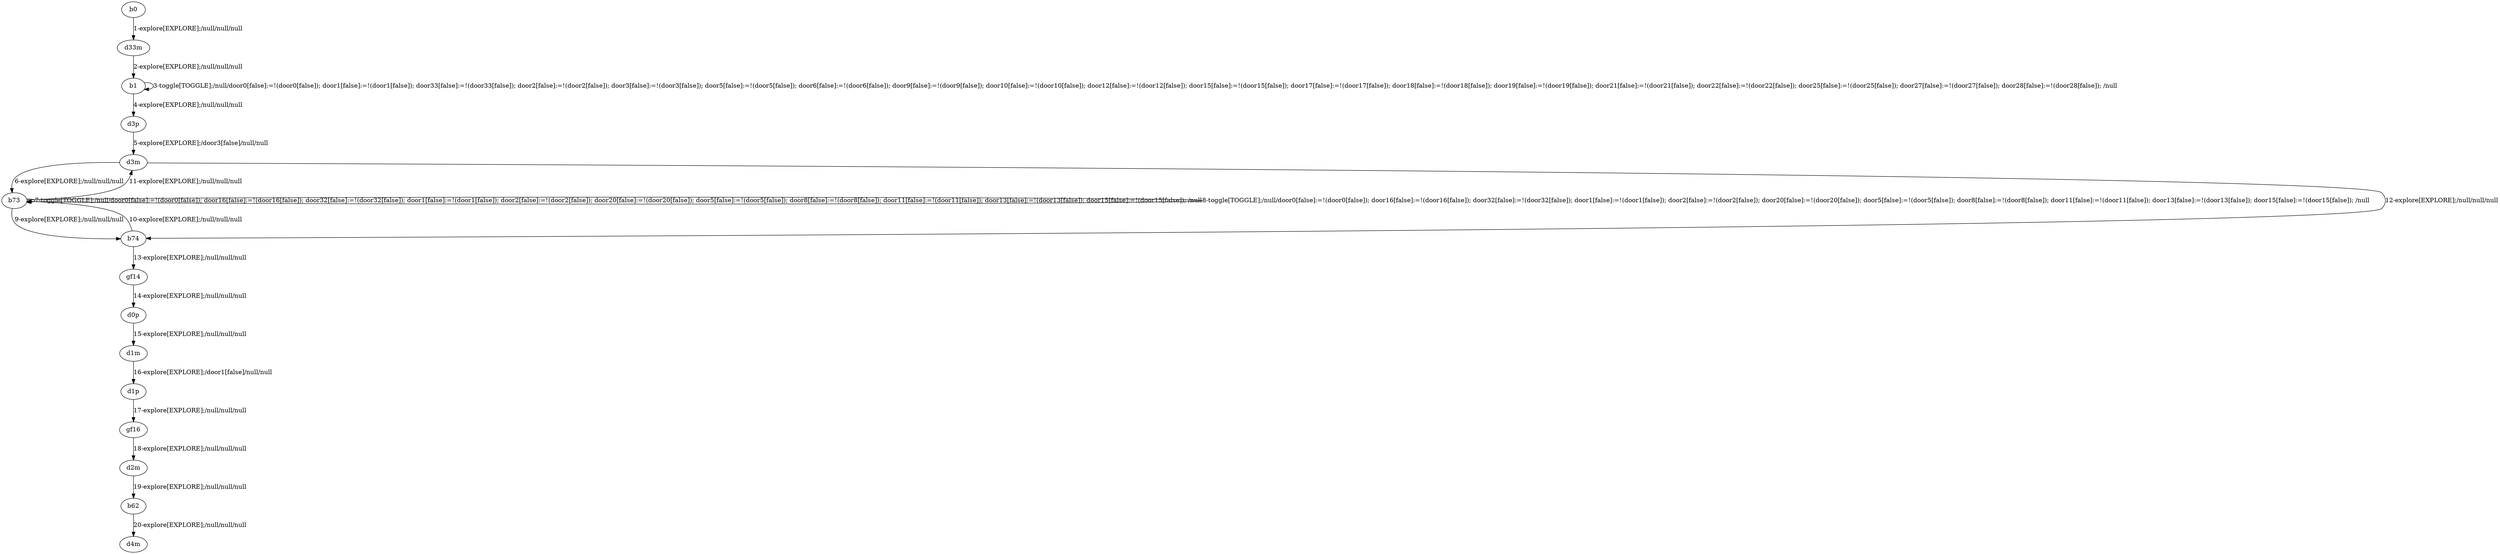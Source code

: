 # Total number of goals covered by this test: 1
# d2m --> b62

digraph g {
"b0" -> "d33m" [label = "1-explore[EXPLORE];/null/null/null"];
"d33m" -> "b1" [label = "2-explore[EXPLORE];/null/null/null"];
"b1" -> "b1" [label = "3-toggle[TOGGLE];/null/door0[false]:=!(door0[false]); door1[false]:=!(door1[false]); door33[false]:=!(door33[false]); door2[false]:=!(door2[false]); door3[false]:=!(door3[false]); door5[false]:=!(door5[false]); door6[false]:=!(door6[false]); door9[false]:=!(door9[false]); door10[false]:=!(door10[false]); door12[false]:=!(door12[false]); door15[false]:=!(door15[false]); door17[false]:=!(door17[false]); door18[false]:=!(door18[false]); door19[false]:=!(door19[false]); door21[false]:=!(door21[false]); door22[false]:=!(door22[false]); door25[false]:=!(door25[false]); door27[false]:=!(door27[false]); door28[false]:=!(door28[false]); /null"];
"b1" -> "d3p" [label = "4-explore[EXPLORE];/null/null/null"];
"d3p" -> "d3m" [label = "5-explore[EXPLORE];/door3[false]/null/null"];
"d3m" -> "b73" [label = "6-explore[EXPLORE];/null/null/null"];
"b73" -> "b73" [label = "7-toggle[TOGGLE];/null/door0[false]:=!(door0[false]); door16[false]:=!(door16[false]); door32[false]:=!(door32[false]); door1[false]:=!(door1[false]); door2[false]:=!(door2[false]); door20[false]:=!(door20[false]); door5[false]:=!(door5[false]); door8[false]:=!(door8[false]); door11[false]:=!(door11[false]); door13[false]:=!(door13[false]); door15[false]:=!(door15[false]); /null"];
"b73" -> "b73" [label = "8-toggle[TOGGLE];/null/door0[false]:=!(door0[false]); door16[false]:=!(door16[false]); door32[false]:=!(door32[false]); door1[false]:=!(door1[false]); door2[false]:=!(door2[false]); door20[false]:=!(door20[false]); door5[false]:=!(door5[false]); door8[false]:=!(door8[false]); door11[false]:=!(door11[false]); door13[false]:=!(door13[false]); door15[false]:=!(door15[false]); /null"];
"b73" -> "b74" [label = "9-explore[EXPLORE];/null/null/null"];
"b74" -> "b73" [label = "10-explore[EXPLORE];/null/null/null"];
"b73" -> "d3m" [label = "11-explore[EXPLORE];/null/null/null"];
"d3m" -> "b74" [label = "12-explore[EXPLORE];/null/null/null"];
"b74" -> "gf14" [label = "13-explore[EXPLORE];/null/null/null"];
"gf14" -> "d0p" [label = "14-explore[EXPLORE];/null/null/null"];
"d0p" -> "d1m" [label = "15-explore[EXPLORE];/null/null/null"];
"d1m" -> "d1p" [label = "16-explore[EXPLORE];/door1[false]/null/null"];
"d1p" -> "gf16" [label = "17-explore[EXPLORE];/null/null/null"];
"gf16" -> "d2m" [label = "18-explore[EXPLORE];/null/null/null"];
"d2m" -> "b62" [label = "19-explore[EXPLORE];/null/null/null"];
"b62" -> "d4m" [label = "20-explore[EXPLORE];/null/null/null"];
}